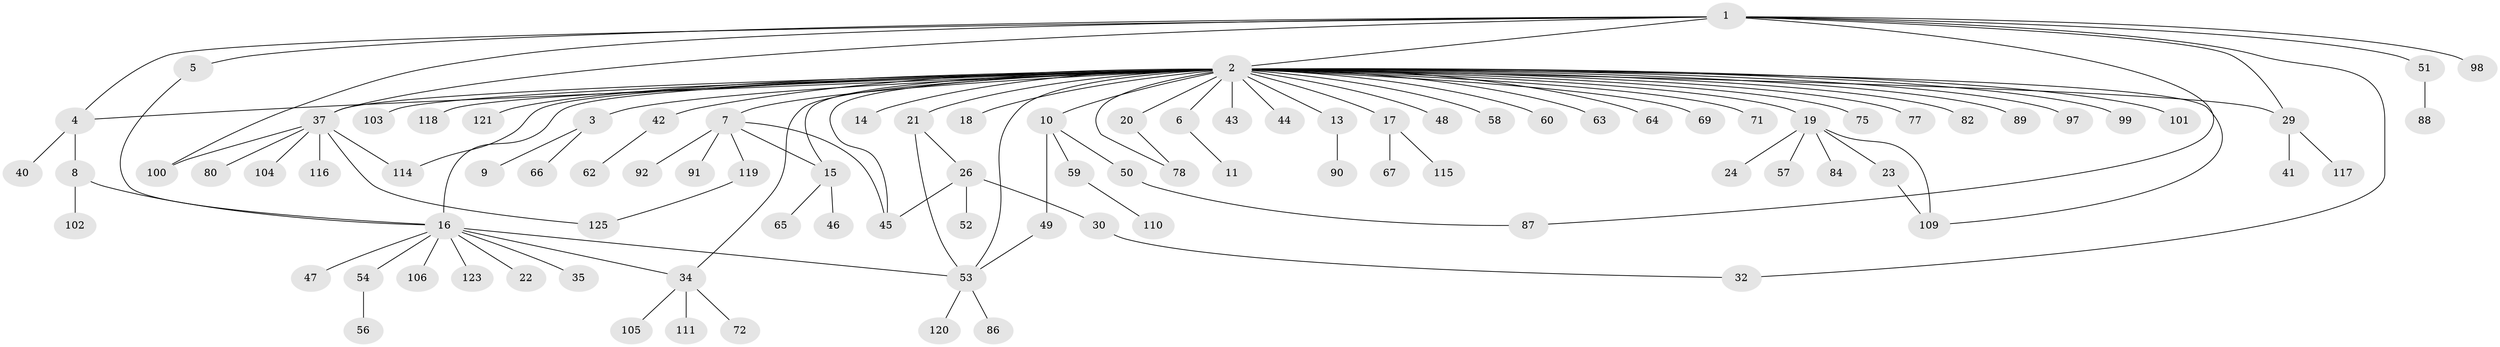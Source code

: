 // original degree distribution, {6: 0.047244094488188976, 46: 0.007874015748031496, 4: 0.047244094488188976, 5: 0.03937007874015748, 3: 0.08661417322834646, 1: 0.5590551181102362, 2: 0.2047244094488189, 9: 0.007874015748031496}
// Generated by graph-tools (version 1.1) at 2025/41/03/06/25 10:41:51]
// undirected, 95 vertices, 114 edges
graph export_dot {
graph [start="1"]
  node [color=gray90,style=filled];
  1 [super="+39"];
  2 [super="+85"];
  3 [super="+76"];
  4 [super="+61"];
  5 [super="+28"];
  6 [super="+124"];
  7 [super="+68"];
  8 [super="+12"];
  9;
  10 [super="+31"];
  11;
  13 [super="+33"];
  14;
  15;
  16 [super="+25"];
  17 [super="+55"];
  18 [super="+107"];
  19 [super="+36"];
  20 [super="+93"];
  21;
  22;
  23;
  24;
  26 [super="+27"];
  29 [super="+38"];
  30 [super="+74"];
  32 [super="+81"];
  34 [super="+96"];
  35;
  37 [super="+83"];
  40;
  41;
  42;
  43 [super="+70"];
  44;
  45 [super="+94"];
  46;
  47 [super="+95"];
  48;
  49;
  50;
  51;
  52;
  53 [super="+113"];
  54 [super="+79"];
  56 [super="+108"];
  57;
  58;
  59;
  60;
  62;
  63;
  64;
  65;
  66;
  67 [super="+73"];
  69;
  71;
  72;
  75;
  77;
  78 [super="+127"];
  80;
  82;
  84;
  86;
  87;
  88;
  89;
  90;
  91;
  92;
  97;
  98;
  99;
  100;
  101 [super="+126"];
  102;
  103;
  104;
  105;
  106;
  109 [super="+112"];
  110 [super="+122"];
  111;
  114;
  115;
  116;
  117;
  118;
  119;
  120;
  121;
  123;
  125;
  1 -- 2;
  1 -- 4;
  1 -- 5;
  1 -- 87;
  1 -- 32;
  1 -- 98;
  1 -- 51;
  1 -- 100;
  1 -- 29;
  1 -- 37;
  2 -- 3;
  2 -- 4;
  2 -- 6;
  2 -- 7;
  2 -- 10;
  2 -- 13;
  2 -- 14;
  2 -- 15;
  2 -- 16;
  2 -- 17;
  2 -- 18;
  2 -- 19;
  2 -- 20;
  2 -- 21;
  2 -- 29;
  2 -- 34;
  2 -- 37;
  2 -- 42;
  2 -- 43 [weight=2];
  2 -- 44;
  2 -- 48;
  2 -- 53;
  2 -- 58;
  2 -- 60;
  2 -- 63;
  2 -- 64;
  2 -- 69;
  2 -- 71;
  2 -- 75;
  2 -- 77;
  2 -- 78;
  2 -- 82;
  2 -- 89;
  2 -- 97;
  2 -- 99;
  2 -- 101;
  2 -- 103;
  2 -- 109;
  2 -- 114;
  2 -- 118;
  2 -- 121;
  2 -- 45;
  3 -- 9;
  3 -- 66;
  4 -- 8;
  4 -- 40;
  5 -- 16;
  6 -- 11;
  7 -- 15;
  7 -- 91;
  7 -- 92;
  7 -- 119;
  7 -- 45;
  8 -- 16;
  8 -- 102;
  10 -- 49;
  10 -- 50;
  10 -- 59;
  13 -- 90;
  15 -- 46;
  15 -- 65;
  16 -- 22;
  16 -- 34;
  16 -- 35;
  16 -- 54;
  16 -- 106;
  16 -- 123;
  16 -- 53;
  16 -- 47;
  17 -- 67;
  17 -- 115;
  19 -- 23;
  19 -- 24;
  19 -- 57;
  19 -- 84;
  19 -- 109;
  20 -- 78;
  21 -- 26;
  21 -- 53;
  23 -- 109;
  26 -- 30;
  26 -- 45;
  26 -- 52;
  29 -- 41;
  29 -- 117;
  30 -- 32;
  34 -- 72;
  34 -- 105;
  34 -- 111;
  37 -- 80;
  37 -- 114;
  37 -- 116;
  37 -- 125;
  37 -- 104;
  37 -- 100;
  42 -- 62;
  49 -- 53;
  50 -- 87;
  51 -- 88;
  53 -- 86;
  53 -- 120;
  54 -- 56;
  59 -- 110;
  119 -- 125;
}
